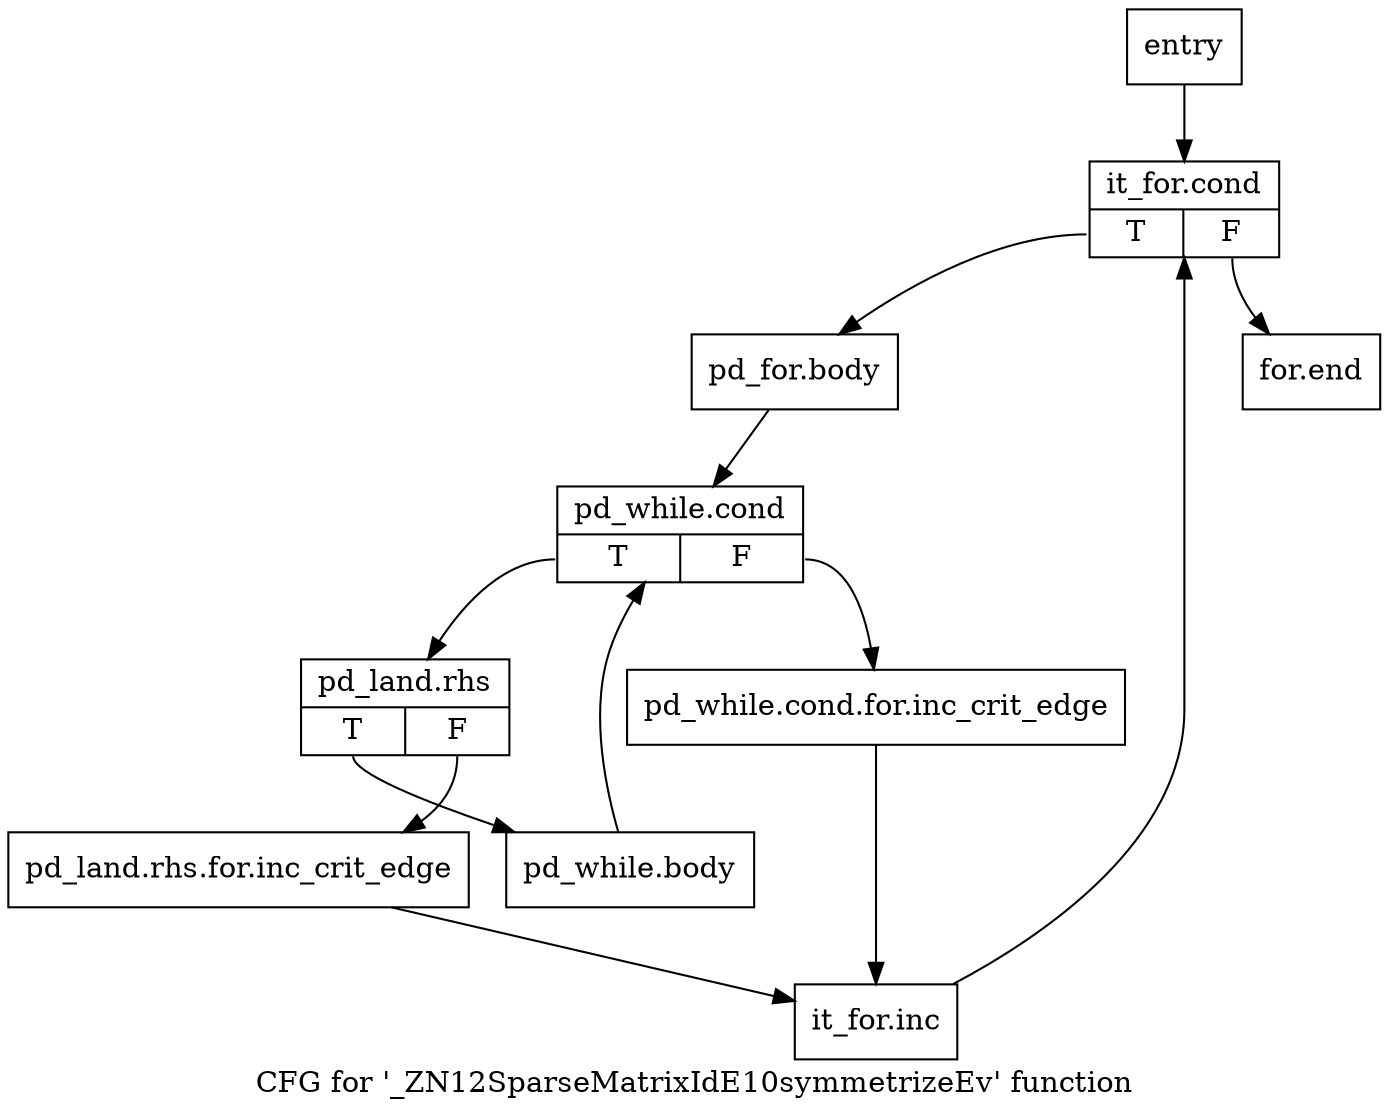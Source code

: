 digraph "CFG for '_ZN12SparseMatrixIdE10symmetrizeEv' function" {
	label="CFG for '_ZN12SparseMatrixIdE10symmetrizeEv' function";

	Node0x70fbde0 [shape=record,label="{entry}"];
	Node0x70fbde0 -> Node0x70fbe30;
	Node0x70fbe30 [shape=record,label="{it_for.cond|{<s0>T|<s1>F}}"];
	Node0x70fbe30:s0 -> Node0x70fbe80;
	Node0x70fbe30:s1 -> Node0x70fc0b0;
	Node0x70fbe80 [shape=record,label="{pd_for.body}"];
	Node0x70fbe80 -> Node0x70fbed0;
	Node0x70fbed0 [shape=record,label="{pd_while.cond|{<s0>T|<s1>F}}"];
	Node0x70fbed0:s0 -> Node0x70fbf70;
	Node0x70fbed0:s1 -> Node0x70fbf20;
	Node0x70fbf20 [shape=record,label="{pd_while.cond.for.inc_crit_edge}"];
	Node0x70fbf20 -> Node0x70fc060;
	Node0x70fbf70 [shape=record,label="{pd_land.rhs|{<s0>T|<s1>F}}"];
	Node0x70fbf70:s0 -> Node0x70fc010;
	Node0x70fbf70:s1 -> Node0x70fbfc0;
	Node0x70fbfc0 [shape=record,label="{pd_land.rhs.for.inc_crit_edge}"];
	Node0x70fbfc0 -> Node0x70fc060;
	Node0x70fc010 [shape=record,label="{pd_while.body}"];
	Node0x70fc010 -> Node0x70fbed0;
	Node0x70fc060 [shape=record,label="{it_for.inc}"];
	Node0x70fc060 -> Node0x70fbe30;
	Node0x70fc0b0 [shape=record,label="{for.end}"];
}
